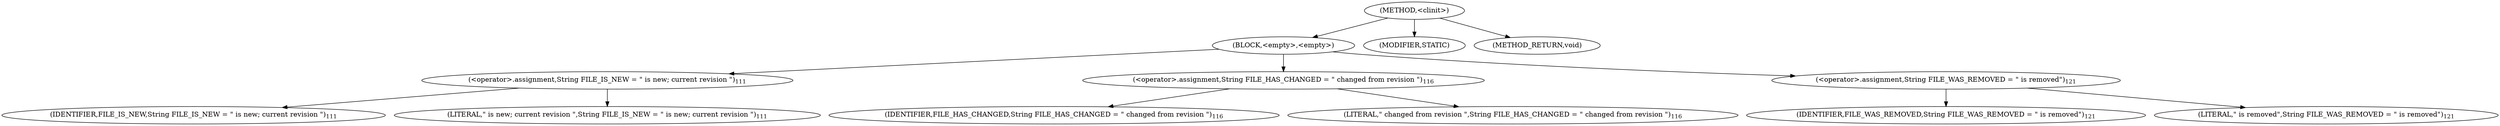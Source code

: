 digraph "&lt;clinit&gt;" {  
"947" [label = <(METHOD,&lt;clinit&gt;)> ]
"948" [label = <(BLOCK,&lt;empty&gt;,&lt;empty&gt;)> ]
"949" [label = <(&lt;operator&gt;.assignment,String FILE_IS_NEW = &quot; is new; current revision &quot;)<SUB>111</SUB>> ]
"950" [label = <(IDENTIFIER,FILE_IS_NEW,String FILE_IS_NEW = &quot; is new; current revision &quot;)<SUB>111</SUB>> ]
"951" [label = <(LITERAL,&quot; is new; current revision &quot;,String FILE_IS_NEW = &quot; is new; current revision &quot;)<SUB>111</SUB>> ]
"952" [label = <(&lt;operator&gt;.assignment,String FILE_HAS_CHANGED = &quot; changed from revision &quot;)<SUB>116</SUB>> ]
"953" [label = <(IDENTIFIER,FILE_HAS_CHANGED,String FILE_HAS_CHANGED = &quot; changed from revision &quot;)<SUB>116</SUB>> ]
"954" [label = <(LITERAL,&quot; changed from revision &quot;,String FILE_HAS_CHANGED = &quot; changed from revision &quot;)<SUB>116</SUB>> ]
"955" [label = <(&lt;operator&gt;.assignment,String FILE_WAS_REMOVED = &quot; is removed&quot;)<SUB>121</SUB>> ]
"956" [label = <(IDENTIFIER,FILE_WAS_REMOVED,String FILE_WAS_REMOVED = &quot; is removed&quot;)<SUB>121</SUB>> ]
"957" [label = <(LITERAL,&quot; is removed&quot;,String FILE_WAS_REMOVED = &quot; is removed&quot;)<SUB>121</SUB>> ]
"958" [label = <(MODIFIER,STATIC)> ]
"959" [label = <(METHOD_RETURN,void)> ]
  "947" -> "948" 
  "947" -> "958" 
  "947" -> "959" 
  "948" -> "949" 
  "948" -> "952" 
  "948" -> "955" 
  "949" -> "950" 
  "949" -> "951" 
  "952" -> "953" 
  "952" -> "954" 
  "955" -> "956" 
  "955" -> "957" 
}

